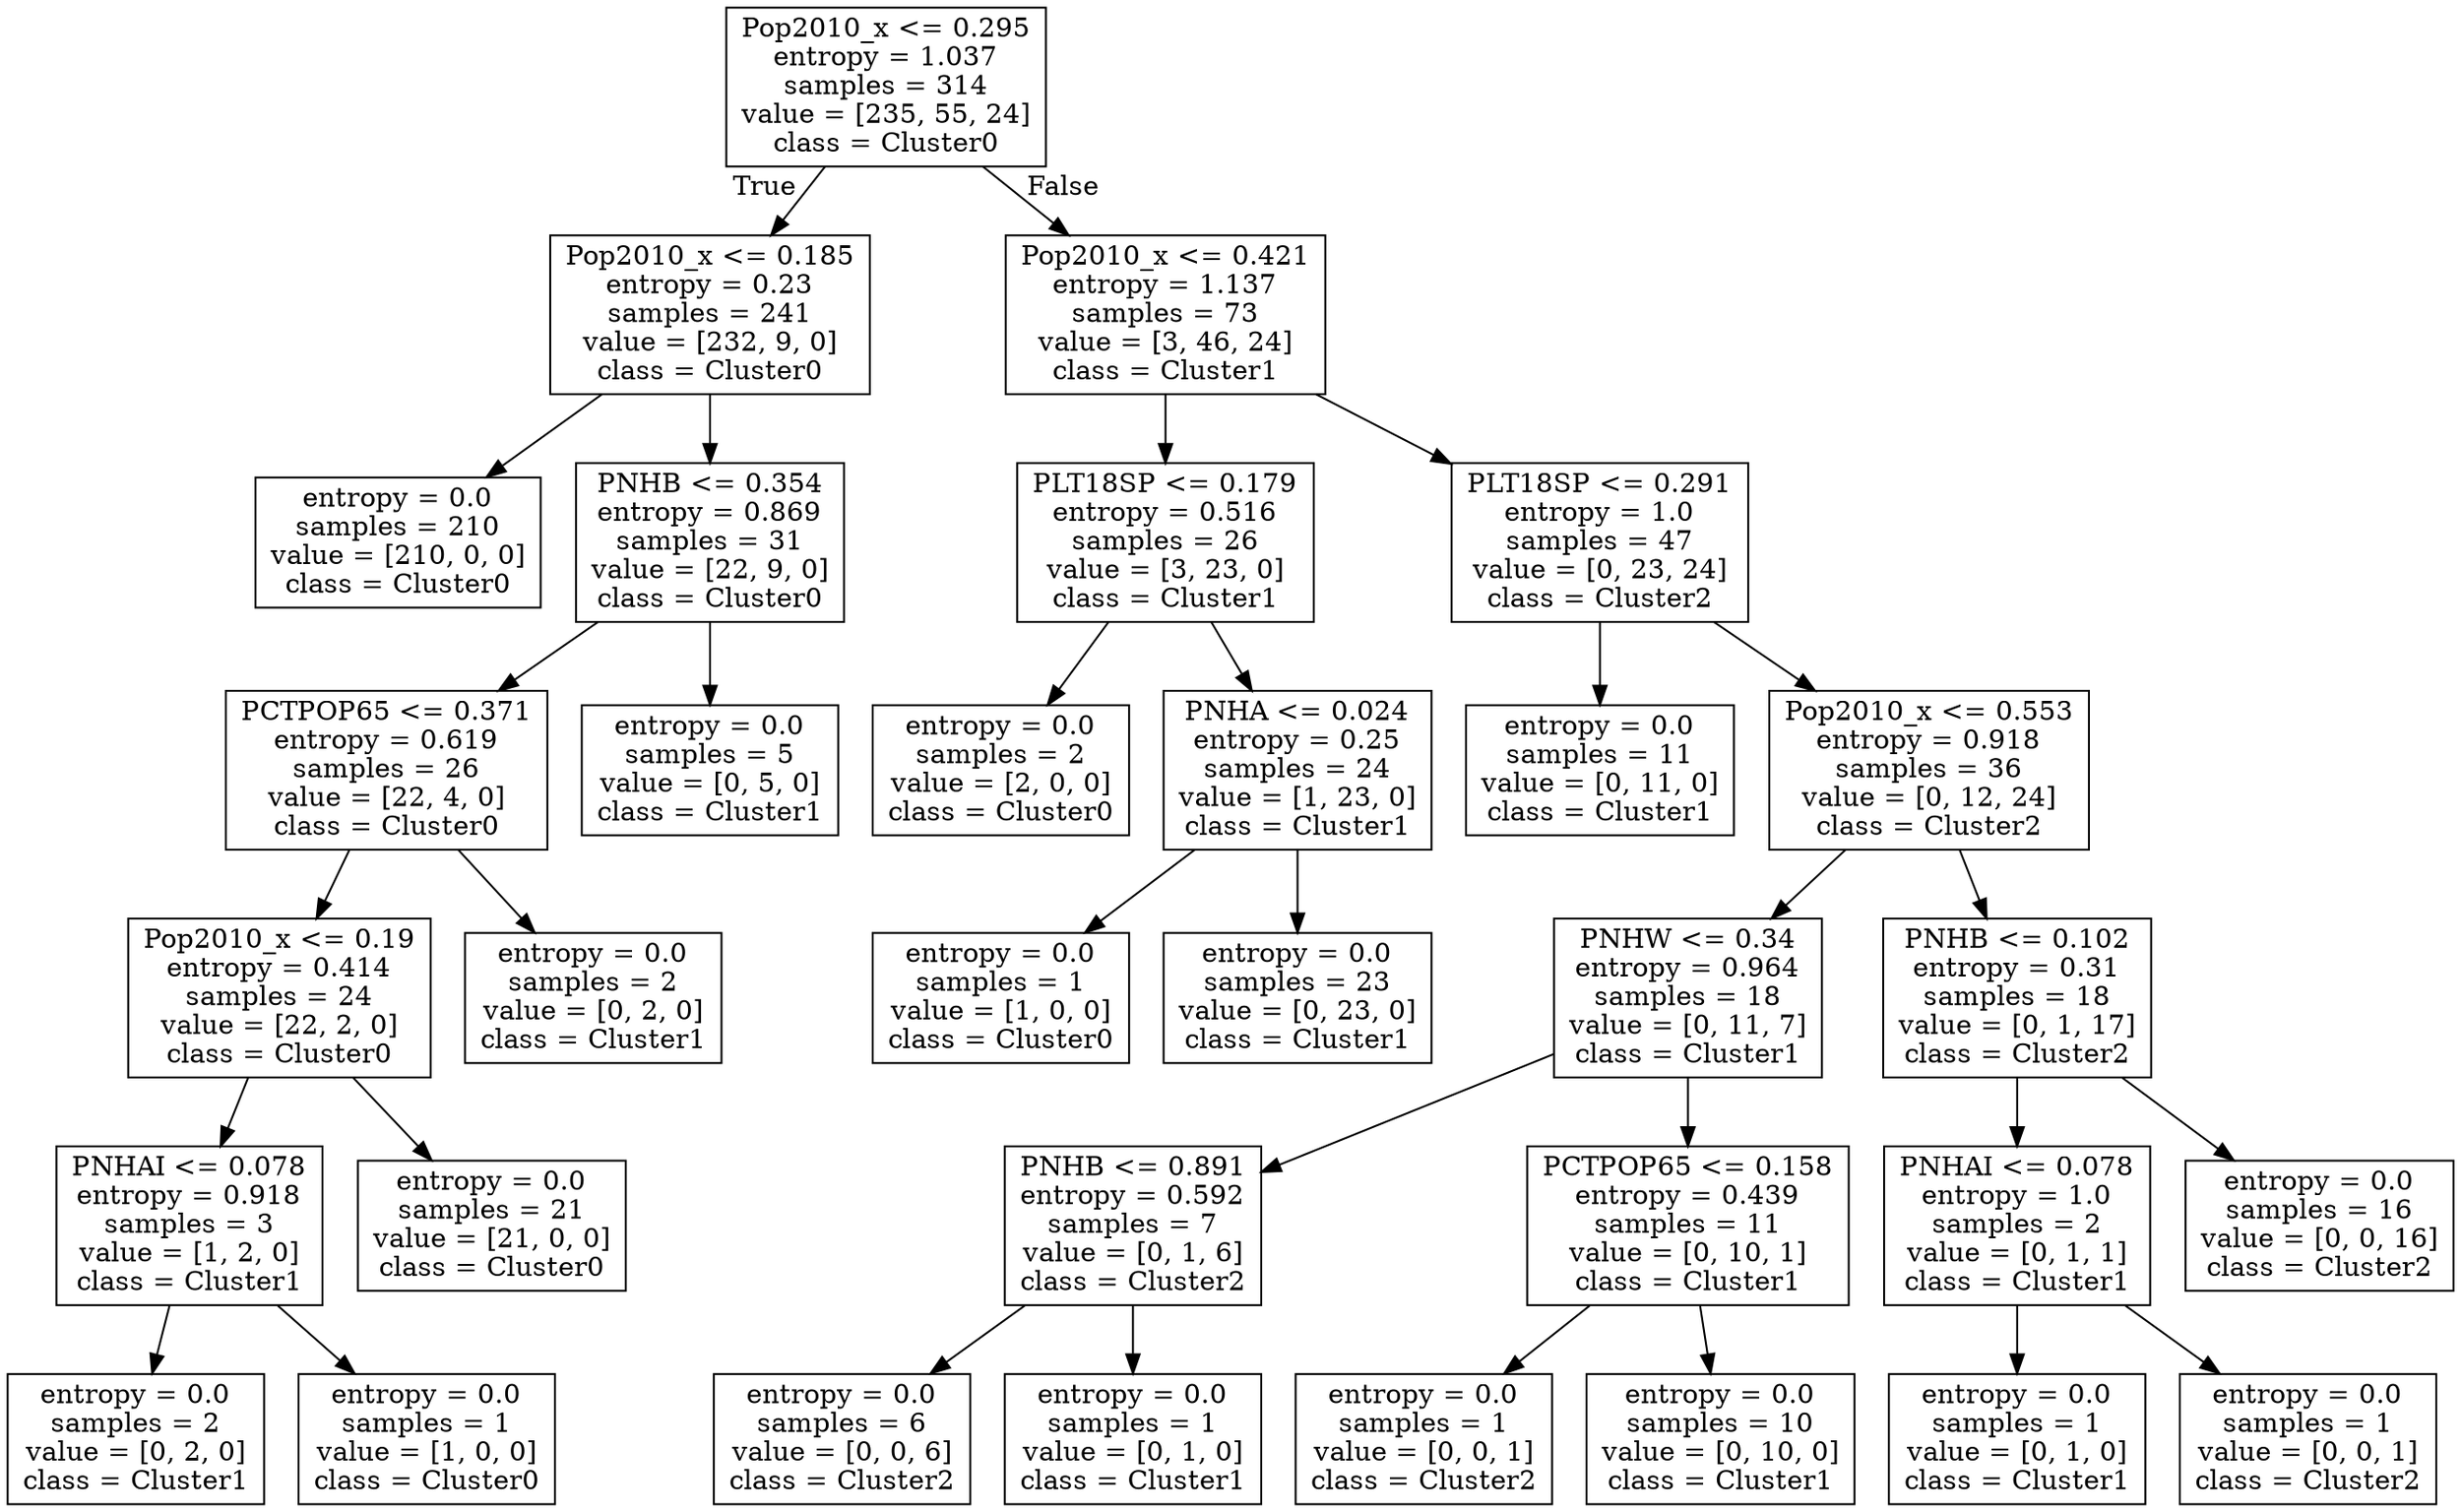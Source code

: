 digraph Tree {
node [shape=box] ;
0 [label="Pop2010_x <= 0.295\nentropy = 1.037\nsamples = 314\nvalue = [235, 55, 24]\nclass = Cluster0"] ;
1 [label="Pop2010_x <= 0.185\nentropy = 0.23\nsamples = 241\nvalue = [232, 9, 0]\nclass = Cluster0"] ;
0 -> 1 [labeldistance=2.5, labelangle=45, headlabel="True"] ;
2 [label="entropy = 0.0\nsamples = 210\nvalue = [210, 0, 0]\nclass = Cluster0"] ;
1 -> 2 ;
3 [label="PNHB <= 0.354\nentropy = 0.869\nsamples = 31\nvalue = [22, 9, 0]\nclass = Cluster0"] ;
1 -> 3 ;
4 [label="PCTPOP65 <= 0.371\nentropy = 0.619\nsamples = 26\nvalue = [22, 4, 0]\nclass = Cluster0"] ;
3 -> 4 ;
5 [label="Pop2010_x <= 0.19\nentropy = 0.414\nsamples = 24\nvalue = [22, 2, 0]\nclass = Cluster0"] ;
4 -> 5 ;
6 [label="PNHAI <= 0.078\nentropy = 0.918\nsamples = 3\nvalue = [1, 2, 0]\nclass = Cluster1"] ;
5 -> 6 ;
7 [label="entropy = 0.0\nsamples = 2\nvalue = [0, 2, 0]\nclass = Cluster1"] ;
6 -> 7 ;
8 [label="entropy = 0.0\nsamples = 1\nvalue = [1, 0, 0]\nclass = Cluster0"] ;
6 -> 8 ;
9 [label="entropy = 0.0\nsamples = 21\nvalue = [21, 0, 0]\nclass = Cluster0"] ;
5 -> 9 ;
10 [label="entropy = 0.0\nsamples = 2\nvalue = [0, 2, 0]\nclass = Cluster1"] ;
4 -> 10 ;
11 [label="entropy = 0.0\nsamples = 5\nvalue = [0, 5, 0]\nclass = Cluster1"] ;
3 -> 11 ;
12 [label="Pop2010_x <= 0.421\nentropy = 1.137\nsamples = 73\nvalue = [3, 46, 24]\nclass = Cluster1"] ;
0 -> 12 [labeldistance=2.5, labelangle=-45, headlabel="False"] ;
13 [label="PLT18SP <= 0.179\nentropy = 0.516\nsamples = 26\nvalue = [3, 23, 0]\nclass = Cluster1"] ;
12 -> 13 ;
14 [label="entropy = 0.0\nsamples = 2\nvalue = [2, 0, 0]\nclass = Cluster0"] ;
13 -> 14 ;
15 [label="PNHA <= 0.024\nentropy = 0.25\nsamples = 24\nvalue = [1, 23, 0]\nclass = Cluster1"] ;
13 -> 15 ;
16 [label="entropy = 0.0\nsamples = 1\nvalue = [1, 0, 0]\nclass = Cluster0"] ;
15 -> 16 ;
17 [label="entropy = 0.0\nsamples = 23\nvalue = [0, 23, 0]\nclass = Cluster1"] ;
15 -> 17 ;
18 [label="PLT18SP <= 0.291\nentropy = 1.0\nsamples = 47\nvalue = [0, 23, 24]\nclass = Cluster2"] ;
12 -> 18 ;
19 [label="entropy = 0.0\nsamples = 11\nvalue = [0, 11, 0]\nclass = Cluster1"] ;
18 -> 19 ;
20 [label="Pop2010_x <= 0.553\nentropy = 0.918\nsamples = 36\nvalue = [0, 12, 24]\nclass = Cluster2"] ;
18 -> 20 ;
21 [label="PNHW <= 0.34\nentropy = 0.964\nsamples = 18\nvalue = [0, 11, 7]\nclass = Cluster1"] ;
20 -> 21 ;
22 [label="PNHB <= 0.891\nentropy = 0.592\nsamples = 7\nvalue = [0, 1, 6]\nclass = Cluster2"] ;
21 -> 22 ;
23 [label="entropy = 0.0\nsamples = 6\nvalue = [0, 0, 6]\nclass = Cluster2"] ;
22 -> 23 ;
24 [label="entropy = 0.0\nsamples = 1\nvalue = [0, 1, 0]\nclass = Cluster1"] ;
22 -> 24 ;
25 [label="PCTPOP65 <= 0.158\nentropy = 0.439\nsamples = 11\nvalue = [0, 10, 1]\nclass = Cluster1"] ;
21 -> 25 ;
26 [label="entropy = 0.0\nsamples = 1\nvalue = [0, 0, 1]\nclass = Cluster2"] ;
25 -> 26 ;
27 [label="entropy = 0.0\nsamples = 10\nvalue = [0, 10, 0]\nclass = Cluster1"] ;
25 -> 27 ;
28 [label="PNHB <= 0.102\nentropy = 0.31\nsamples = 18\nvalue = [0, 1, 17]\nclass = Cluster2"] ;
20 -> 28 ;
29 [label="PNHAI <= 0.078\nentropy = 1.0\nsamples = 2\nvalue = [0, 1, 1]\nclass = Cluster1"] ;
28 -> 29 ;
30 [label="entropy = 0.0\nsamples = 1\nvalue = [0, 1, 0]\nclass = Cluster1"] ;
29 -> 30 ;
31 [label="entropy = 0.0\nsamples = 1\nvalue = [0, 0, 1]\nclass = Cluster2"] ;
29 -> 31 ;
32 [label="entropy = 0.0\nsamples = 16\nvalue = [0, 0, 16]\nclass = Cluster2"] ;
28 -> 32 ;
}